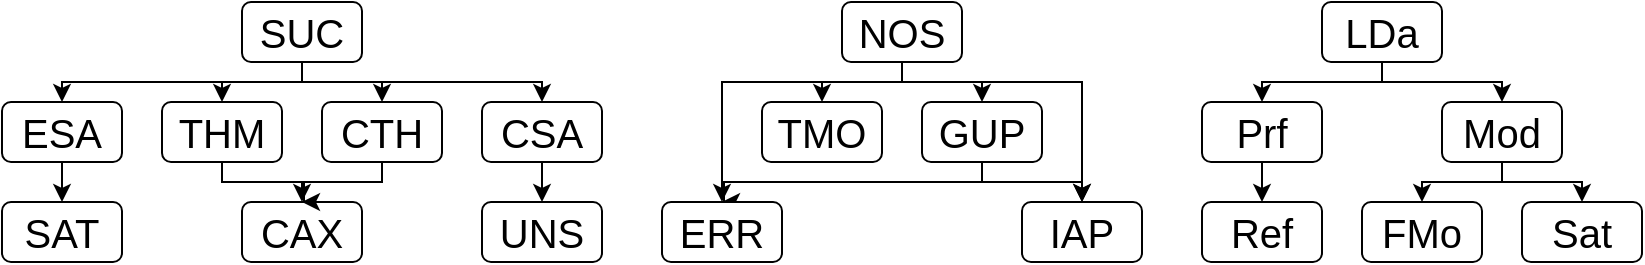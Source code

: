 <mxfile version="23.0.2" type="device">
  <diagram name="Page-1" id="wRzxH92B9691VnuoYt-X">
    <mxGraphModel dx="1114" dy="854" grid="1" gridSize="10" guides="1" tooltips="1" connect="1" arrows="1" fold="1" page="1" pageScale="1" pageWidth="1100" pageHeight="850" math="0" shadow="0">
      <root>
        <mxCell id="0" />
        <mxCell id="1" parent="0" />
        <mxCell id="VbIrvGBxKGuF73QIQbJC-100" value="" style="group" parent="1" vertex="1" connectable="0">
          <mxGeometry x="50" y="130" width="60" height="30" as="geometry" />
        </mxCell>
        <mxCell id="VbIrvGBxKGuF73QIQbJC-98" value="" style="rounded=1;whiteSpace=wrap;html=1;" parent="VbIrvGBxKGuF73QIQbJC-100" vertex="1">
          <mxGeometry width="60" height="30" as="geometry" />
        </mxCell>
        <mxCell id="VbIrvGBxKGuF73QIQbJC-99" value="&lt;font style=&quot;font-size: 20px;&quot;&gt;ESA&lt;/font&gt;" style="text;html=1;strokeColor=none;fillColor=none;align=center;verticalAlign=middle;whiteSpace=wrap;rounded=0;" parent="VbIrvGBxKGuF73QIQbJC-100" vertex="1">
          <mxGeometry width="60" height="30" as="geometry" />
        </mxCell>
        <mxCell id="VbIrvGBxKGuF73QIQbJC-108" value="" style="group" parent="1" vertex="1" connectable="0">
          <mxGeometry x="130" y="130" width="60" height="30" as="geometry" />
        </mxCell>
        <mxCell id="VbIrvGBxKGuF73QIQbJC-109" value="" style="rounded=1;whiteSpace=wrap;html=1;" parent="VbIrvGBxKGuF73QIQbJC-108" vertex="1">
          <mxGeometry width="60" height="30" as="geometry" />
        </mxCell>
        <mxCell id="VbIrvGBxKGuF73QIQbJC-110" value="&lt;font style=&quot;font-size: 20px;&quot;&gt;THM&lt;/font&gt;" style="text;html=1;strokeColor=none;fillColor=none;align=center;verticalAlign=middle;whiteSpace=wrap;rounded=0;" parent="VbIrvGBxKGuF73QIQbJC-108" vertex="1">
          <mxGeometry width="60" height="30" as="geometry" />
        </mxCell>
        <mxCell id="VbIrvGBxKGuF73QIQbJC-111" value="" style="group" parent="1" vertex="1" connectable="0">
          <mxGeometry x="50" y="180" width="60" height="30" as="geometry" />
        </mxCell>
        <mxCell id="VbIrvGBxKGuF73QIQbJC-112" value="" style="rounded=1;whiteSpace=wrap;html=1;" parent="VbIrvGBxKGuF73QIQbJC-111" vertex="1">
          <mxGeometry width="60" height="30" as="geometry" />
        </mxCell>
        <mxCell id="VbIrvGBxKGuF73QIQbJC-113" value="&lt;font style=&quot;font-size: 20px;&quot;&gt;SAT&lt;/font&gt;" style="text;html=1;strokeColor=none;fillColor=none;align=center;verticalAlign=middle;whiteSpace=wrap;rounded=0;" parent="VbIrvGBxKGuF73QIQbJC-111" vertex="1">
          <mxGeometry width="60" height="30" as="geometry" />
        </mxCell>
        <mxCell id="VbIrvGBxKGuF73QIQbJC-114" value="" style="group" parent="1" vertex="1" connectable="0">
          <mxGeometry x="170" y="180" width="60" height="30" as="geometry" />
        </mxCell>
        <mxCell id="VbIrvGBxKGuF73QIQbJC-115" value="" style="rounded=1;whiteSpace=wrap;html=1;" parent="VbIrvGBxKGuF73QIQbJC-114" vertex="1">
          <mxGeometry width="60" height="30" as="geometry" />
        </mxCell>
        <mxCell id="VbIrvGBxKGuF73QIQbJC-116" value="&lt;font style=&quot;font-size: 20px;&quot;&gt;CAX&lt;/font&gt;" style="text;html=1;strokeColor=none;fillColor=none;align=center;verticalAlign=middle;whiteSpace=wrap;rounded=0;" parent="VbIrvGBxKGuF73QIQbJC-114" vertex="1">
          <mxGeometry width="60" height="30" as="geometry" />
        </mxCell>
        <mxCell id="VbIrvGBxKGuF73QIQbJC-117" value="" style="group" parent="1" vertex="1" connectable="0">
          <mxGeometry x="210" y="130" width="60" height="30" as="geometry" />
        </mxCell>
        <mxCell id="VbIrvGBxKGuF73QIQbJC-118" value="" style="rounded=1;whiteSpace=wrap;html=1;" parent="VbIrvGBxKGuF73QIQbJC-117" vertex="1">
          <mxGeometry width="60" height="30" as="geometry" />
        </mxCell>
        <mxCell id="VbIrvGBxKGuF73QIQbJC-132" style="edgeStyle=orthogonalEdgeStyle;rounded=0;orthogonalLoop=1;jettySize=auto;html=1;exitX=0.5;exitY=1;exitDx=0;exitDy=0;" parent="VbIrvGBxKGuF73QIQbJC-117" source="VbIrvGBxKGuF73QIQbJC-119" edge="1">
          <mxGeometry relative="1" as="geometry">
            <mxPoint x="-10" y="50" as="targetPoint" />
            <Array as="points">
              <mxPoint x="30" y="40" />
              <mxPoint x="-9" y="40" />
            </Array>
          </mxGeometry>
        </mxCell>
        <mxCell id="VbIrvGBxKGuF73QIQbJC-119" value="&lt;font style=&quot;font-size: 20px;&quot;&gt;CTH&lt;/font&gt;" style="text;html=1;strokeColor=none;fillColor=none;align=center;verticalAlign=middle;whiteSpace=wrap;rounded=0;" parent="VbIrvGBxKGuF73QIQbJC-117" vertex="1">
          <mxGeometry width="60" height="30" as="geometry" />
        </mxCell>
        <mxCell id="VbIrvGBxKGuF73QIQbJC-120" value="" style="group" parent="1" vertex="1" connectable="0">
          <mxGeometry x="290" y="180" width="60" height="30" as="geometry" />
        </mxCell>
        <mxCell id="VbIrvGBxKGuF73QIQbJC-121" value="" style="rounded=1;whiteSpace=wrap;html=1;" parent="VbIrvGBxKGuF73QIQbJC-120" vertex="1">
          <mxGeometry width="60" height="30" as="geometry" />
        </mxCell>
        <mxCell id="VbIrvGBxKGuF73QIQbJC-122" value="&lt;font style=&quot;font-size: 20px;&quot;&gt;UNS&lt;/font&gt;" style="text;html=1;strokeColor=none;fillColor=none;align=center;verticalAlign=middle;whiteSpace=wrap;rounded=0;" parent="VbIrvGBxKGuF73QIQbJC-120" vertex="1">
          <mxGeometry width="60" height="30" as="geometry" />
        </mxCell>
        <mxCell id="VbIrvGBxKGuF73QIQbJC-123" value="" style="group" parent="1" vertex="1" connectable="0">
          <mxGeometry x="290" y="130" width="60" height="30" as="geometry" />
        </mxCell>
        <mxCell id="VbIrvGBxKGuF73QIQbJC-124" value="" style="rounded=1;whiteSpace=wrap;html=1;" parent="VbIrvGBxKGuF73QIQbJC-123" vertex="1">
          <mxGeometry width="60" height="30" as="geometry" />
        </mxCell>
        <mxCell id="VbIrvGBxKGuF73QIQbJC-125" value="&lt;font style=&quot;font-size: 20px;&quot;&gt;CSA&lt;/font&gt;" style="text;html=1;strokeColor=none;fillColor=none;align=center;verticalAlign=middle;whiteSpace=wrap;rounded=0;" parent="VbIrvGBxKGuF73QIQbJC-123" vertex="1">
          <mxGeometry width="60" height="30" as="geometry" />
        </mxCell>
        <mxCell id="VbIrvGBxKGuF73QIQbJC-126" style="edgeStyle=orthogonalEdgeStyle;rounded=0;orthogonalLoop=1;jettySize=auto;html=1;exitX=0.5;exitY=1;exitDx=0;exitDy=0;entryX=0.5;entryY=0;entryDx=0;entryDy=0;" parent="1" target="VbIrvGBxKGuF73QIQbJC-110" edge="1">
          <mxGeometry relative="1" as="geometry">
            <Array as="points">
              <mxPoint x="200" y="120" />
              <mxPoint x="160" y="120" />
            </Array>
            <mxPoint x="200" y="110" as="sourcePoint" />
          </mxGeometry>
        </mxCell>
        <mxCell id="VbIrvGBxKGuF73QIQbJC-128" style="edgeStyle=orthogonalEdgeStyle;rounded=0;orthogonalLoop=1;jettySize=auto;html=1;exitX=0.5;exitY=1;exitDx=0;exitDy=0;entryX=0.5;entryY=0;entryDx=0;entryDy=0;" parent="1" target="VbIrvGBxKGuF73QIQbJC-119" edge="1">
          <mxGeometry relative="1" as="geometry">
            <Array as="points">
              <mxPoint x="200" y="120" />
              <mxPoint x="240" y="120" />
            </Array>
            <mxPoint x="200" y="110" as="sourcePoint" />
          </mxGeometry>
        </mxCell>
        <mxCell id="VbIrvGBxKGuF73QIQbJC-129" style="edgeStyle=orthogonalEdgeStyle;rounded=0;orthogonalLoop=1;jettySize=auto;html=1;exitX=0.5;exitY=1;exitDx=0;exitDy=0;entryX=0.5;entryY=0;entryDx=0;entryDy=0;" parent="1" target="VbIrvGBxKGuF73QIQbJC-125" edge="1">
          <mxGeometry relative="1" as="geometry">
            <Array as="points">
              <mxPoint x="200" y="120" />
              <mxPoint x="320" y="120" />
            </Array>
            <mxPoint x="200" y="110" as="sourcePoint" />
          </mxGeometry>
        </mxCell>
        <mxCell id="VbIrvGBxKGuF73QIQbJC-130" style="edgeStyle=orthogonalEdgeStyle;rounded=0;orthogonalLoop=1;jettySize=auto;html=1;exitX=0.5;exitY=1;exitDx=0;exitDy=0;entryX=0.5;entryY=0;entryDx=0;entryDy=0;" parent="1" target="VbIrvGBxKGuF73QIQbJC-99" edge="1">
          <mxGeometry relative="1" as="geometry">
            <Array as="points">
              <mxPoint x="200" y="120" />
              <mxPoint x="80" y="120" />
            </Array>
            <mxPoint x="200" y="110" as="sourcePoint" />
          </mxGeometry>
        </mxCell>
        <mxCell id="VbIrvGBxKGuF73QIQbJC-131" style="edgeStyle=orthogonalEdgeStyle;rounded=0;orthogonalLoop=1;jettySize=auto;html=1;exitX=0.5;exitY=1;exitDx=0;exitDy=0;entryX=0.5;entryY=0;entryDx=0;entryDy=0;" parent="1" source="VbIrvGBxKGuF73QIQbJC-110" target="VbIrvGBxKGuF73QIQbJC-116" edge="1">
          <mxGeometry relative="1" as="geometry">
            <Array as="points">
              <mxPoint x="160" y="170" />
              <mxPoint x="200" y="170" />
            </Array>
          </mxGeometry>
        </mxCell>
        <mxCell id="VbIrvGBxKGuF73QIQbJC-133" style="edgeStyle=orthogonalEdgeStyle;rounded=0;orthogonalLoop=1;jettySize=auto;html=1;exitX=0.5;exitY=1;exitDx=0;exitDy=0;entryX=0.5;entryY=0;entryDx=0;entryDy=0;" parent="1" source="VbIrvGBxKGuF73QIQbJC-125" target="VbIrvGBxKGuF73QIQbJC-122" edge="1">
          <mxGeometry relative="1" as="geometry" />
        </mxCell>
        <mxCell id="VbIrvGBxKGuF73QIQbJC-134" style="edgeStyle=orthogonalEdgeStyle;rounded=0;orthogonalLoop=1;jettySize=auto;html=1;exitX=0.5;exitY=1;exitDx=0;exitDy=0;entryX=0.5;entryY=0;entryDx=0;entryDy=0;" parent="1" source="VbIrvGBxKGuF73QIQbJC-99" target="VbIrvGBxKGuF73QIQbJC-113" edge="1">
          <mxGeometry relative="1" as="geometry" />
        </mxCell>
        <mxCell id="yGMEvP6t2i3Ru4Q6ysOB-1" value="" style="group" vertex="1" connectable="0" parent="1">
          <mxGeometry x="170" y="80" width="60" height="30" as="geometry" />
        </mxCell>
        <mxCell id="yGMEvP6t2i3Ru4Q6ysOB-2" value="" style="rounded=1;whiteSpace=wrap;html=1;" vertex="1" parent="yGMEvP6t2i3Ru4Q6ysOB-1">
          <mxGeometry width="60" height="30" as="geometry" />
        </mxCell>
        <mxCell id="yGMEvP6t2i3Ru4Q6ysOB-3" value="&lt;font style=&quot;font-size: 20px;&quot;&gt;SUC&lt;/font&gt;" style="text;html=1;strokeColor=none;fillColor=none;align=center;verticalAlign=middle;whiteSpace=wrap;rounded=0;" vertex="1" parent="yGMEvP6t2i3Ru4Q6ysOB-1">
          <mxGeometry width="60" height="30" as="geometry" />
        </mxCell>
        <mxCell id="yGMEvP6t2i3Ru4Q6ysOB-4" value="" style="group" vertex="1" connectable="0" parent="1">
          <mxGeometry x="470" y="80" width="60" height="30" as="geometry" />
        </mxCell>
        <mxCell id="yGMEvP6t2i3Ru4Q6ysOB-5" value="" style="rounded=1;whiteSpace=wrap;html=1;" vertex="1" parent="yGMEvP6t2i3Ru4Q6ysOB-4">
          <mxGeometry width="60" height="30" as="geometry" />
        </mxCell>
        <mxCell id="yGMEvP6t2i3Ru4Q6ysOB-6" value="&lt;font style=&quot;font-size: 20px;&quot;&gt;NOS&lt;/font&gt;" style="text;html=1;strokeColor=none;fillColor=none;align=center;verticalAlign=middle;whiteSpace=wrap;rounded=0;" vertex="1" parent="yGMEvP6t2i3Ru4Q6ysOB-4">
          <mxGeometry width="60" height="30" as="geometry" />
        </mxCell>
        <mxCell id="yGMEvP6t2i3Ru4Q6ysOB-13" value="" style="group" vertex="1" connectable="0" parent="1">
          <mxGeometry x="560" y="180" width="60" height="30" as="geometry" />
        </mxCell>
        <mxCell id="yGMEvP6t2i3Ru4Q6ysOB-14" value="" style="rounded=1;whiteSpace=wrap;html=1;" vertex="1" parent="yGMEvP6t2i3Ru4Q6ysOB-13">
          <mxGeometry width="60" height="30" as="geometry" />
        </mxCell>
        <mxCell id="yGMEvP6t2i3Ru4Q6ysOB-15" value="&lt;font style=&quot;font-size: 20px;&quot;&gt;IAP&lt;/font&gt;" style="text;html=1;strokeColor=none;fillColor=none;align=center;verticalAlign=middle;whiteSpace=wrap;rounded=0;" vertex="1" parent="yGMEvP6t2i3Ru4Q6ysOB-13">
          <mxGeometry width="60" height="30" as="geometry" />
        </mxCell>
        <mxCell id="yGMEvP6t2i3Ru4Q6ysOB-16" value="" style="group" vertex="1" connectable="0" parent="1">
          <mxGeometry x="510" y="130" width="60" height="30" as="geometry" />
        </mxCell>
        <mxCell id="yGMEvP6t2i3Ru4Q6ysOB-17" value="" style="rounded=1;whiteSpace=wrap;html=1;" vertex="1" parent="yGMEvP6t2i3Ru4Q6ysOB-16">
          <mxGeometry width="60" height="30" as="geometry" />
        </mxCell>
        <mxCell id="yGMEvP6t2i3Ru4Q6ysOB-31" style="edgeStyle=orthogonalEdgeStyle;rounded=0;orthogonalLoop=1;jettySize=auto;html=1;exitX=0.5;exitY=1;exitDx=0;exitDy=0;" edge="1" parent="yGMEvP6t2i3Ru4Q6ysOB-16" source="yGMEvP6t2i3Ru4Q6ysOB-18">
          <mxGeometry relative="1" as="geometry">
            <mxPoint x="-100" y="50" as="targetPoint" />
            <Array as="points">
              <mxPoint x="30" y="40" />
              <mxPoint x="-99" y="40" />
            </Array>
          </mxGeometry>
        </mxCell>
        <mxCell id="yGMEvP6t2i3Ru4Q6ysOB-18" value="&lt;font style=&quot;font-size: 20px;&quot;&gt;GUP&lt;/font&gt;" style="text;html=1;strokeColor=none;fillColor=none;align=center;verticalAlign=middle;whiteSpace=wrap;rounded=0;" vertex="1" parent="yGMEvP6t2i3Ru4Q6ysOB-16">
          <mxGeometry width="60" height="30" as="geometry" />
        </mxCell>
        <mxCell id="yGMEvP6t2i3Ru4Q6ysOB-19" value="" style="group" vertex="1" connectable="0" parent="1">
          <mxGeometry x="380" y="180" width="60" height="30" as="geometry" />
        </mxCell>
        <mxCell id="yGMEvP6t2i3Ru4Q6ysOB-20" value="" style="rounded=1;whiteSpace=wrap;html=1;" vertex="1" parent="yGMEvP6t2i3Ru4Q6ysOB-19">
          <mxGeometry width="60" height="30" as="geometry" />
        </mxCell>
        <mxCell id="yGMEvP6t2i3Ru4Q6ysOB-21" value="&lt;font style=&quot;font-size: 20px;&quot;&gt;ERR&lt;/font&gt;" style="text;html=1;strokeColor=none;fillColor=none;align=center;verticalAlign=middle;whiteSpace=wrap;rounded=0;" vertex="1" parent="yGMEvP6t2i3Ru4Q6ysOB-19">
          <mxGeometry width="60" height="30" as="geometry" />
        </mxCell>
        <mxCell id="yGMEvP6t2i3Ru4Q6ysOB-22" value="" style="group" vertex="1" connectable="0" parent="1">
          <mxGeometry x="430" y="130" width="60" height="30" as="geometry" />
        </mxCell>
        <mxCell id="yGMEvP6t2i3Ru4Q6ysOB-23" value="" style="rounded=1;whiteSpace=wrap;html=1;" vertex="1" parent="yGMEvP6t2i3Ru4Q6ysOB-22">
          <mxGeometry width="60" height="30" as="geometry" />
        </mxCell>
        <mxCell id="yGMEvP6t2i3Ru4Q6ysOB-24" value="&lt;font style=&quot;font-size: 20px;&quot;&gt;TMO&lt;/font&gt;" style="text;html=1;strokeColor=none;fillColor=none;align=center;verticalAlign=middle;whiteSpace=wrap;rounded=0;" vertex="1" parent="yGMEvP6t2i3Ru4Q6ysOB-22">
          <mxGeometry width="60" height="30" as="geometry" />
        </mxCell>
        <mxCell id="yGMEvP6t2i3Ru4Q6ysOB-25" style="edgeStyle=orthogonalEdgeStyle;rounded=0;orthogonalLoop=1;jettySize=auto;html=1;exitX=0.5;exitY=1;exitDx=0;exitDy=0;entryX=0.5;entryY=0;entryDx=0;entryDy=0;" edge="1" parent="1" source="yGMEvP6t2i3Ru4Q6ysOB-6" target="yGMEvP6t2i3Ru4Q6ysOB-24">
          <mxGeometry relative="1" as="geometry">
            <Array as="points">
              <mxPoint x="500" y="120" />
              <mxPoint x="460" y="120" />
            </Array>
          </mxGeometry>
        </mxCell>
        <mxCell id="yGMEvP6t2i3Ru4Q6ysOB-26" style="edgeStyle=orthogonalEdgeStyle;rounded=0;orthogonalLoop=1;jettySize=auto;html=1;exitX=0.5;exitY=1;exitDx=0;exitDy=0;entryX=0.5;entryY=0;entryDx=0;entryDy=0;" edge="1" parent="1" source="yGMEvP6t2i3Ru4Q6ysOB-6" target="yGMEvP6t2i3Ru4Q6ysOB-18">
          <mxGeometry relative="1" as="geometry">
            <Array as="points">
              <mxPoint x="500" y="120" />
              <mxPoint x="540" y="120" />
            </Array>
          </mxGeometry>
        </mxCell>
        <mxCell id="yGMEvP6t2i3Ru4Q6ysOB-27" style="edgeStyle=orthogonalEdgeStyle;rounded=0;orthogonalLoop=1;jettySize=auto;html=1;exitX=0.5;exitY=1;exitDx=0;exitDy=0;entryX=0.5;entryY=0;entryDx=0;entryDy=0;" edge="1" parent="1" source="yGMEvP6t2i3Ru4Q6ysOB-6" target="yGMEvP6t2i3Ru4Q6ysOB-15">
          <mxGeometry relative="1" as="geometry">
            <Array as="points">
              <mxPoint x="500" y="120" />
              <mxPoint x="590" y="120" />
            </Array>
          </mxGeometry>
        </mxCell>
        <mxCell id="yGMEvP6t2i3Ru4Q6ysOB-28" style="edgeStyle=orthogonalEdgeStyle;rounded=0;orthogonalLoop=1;jettySize=auto;html=1;exitX=0.5;exitY=1;exitDx=0;exitDy=0;entryX=0.5;entryY=0;entryDx=0;entryDy=0;" edge="1" parent="1" source="yGMEvP6t2i3Ru4Q6ysOB-6" target="yGMEvP6t2i3Ru4Q6ysOB-21">
          <mxGeometry relative="1" as="geometry">
            <Array as="points">
              <mxPoint x="500" y="120" />
              <mxPoint x="410" y="120" />
            </Array>
          </mxGeometry>
        </mxCell>
        <mxCell id="yGMEvP6t2i3Ru4Q6ysOB-30" style="edgeStyle=orthogonalEdgeStyle;rounded=0;orthogonalLoop=1;jettySize=auto;html=1;exitX=0.5;exitY=1;exitDx=0;exitDy=0;entryX=0.5;entryY=0;entryDx=0;entryDy=0;" edge="1" parent="1" source="yGMEvP6t2i3Ru4Q6ysOB-18" target="yGMEvP6t2i3Ru4Q6ysOB-15">
          <mxGeometry relative="1" as="geometry">
            <Array as="points">
              <mxPoint x="540" y="170" />
              <mxPoint x="590" y="170" />
            </Array>
          </mxGeometry>
        </mxCell>
        <mxCell id="yGMEvP6t2i3Ru4Q6ysOB-32" value="" style="group" vertex="1" connectable="0" parent="1">
          <mxGeometry x="650" y="130" width="60" height="30" as="geometry" />
        </mxCell>
        <mxCell id="yGMEvP6t2i3Ru4Q6ysOB-33" value="" style="rounded=1;whiteSpace=wrap;html=1;" vertex="1" parent="yGMEvP6t2i3Ru4Q6ysOB-32">
          <mxGeometry width="60" height="30" as="geometry" />
        </mxCell>
        <mxCell id="yGMEvP6t2i3Ru4Q6ysOB-34" value="&lt;font style=&quot;font-size: 20px;&quot;&gt;Prf&lt;/font&gt;" style="text;html=1;strokeColor=none;fillColor=none;align=center;verticalAlign=middle;whiteSpace=wrap;rounded=0;" vertex="1" parent="yGMEvP6t2i3Ru4Q6ysOB-32">
          <mxGeometry width="60" height="30" as="geometry" />
        </mxCell>
        <mxCell id="yGMEvP6t2i3Ru4Q6ysOB-56" value="" style="group" vertex="1" connectable="0" parent="1">
          <mxGeometry x="710" y="80" width="60" height="30" as="geometry" />
        </mxCell>
        <mxCell id="yGMEvP6t2i3Ru4Q6ysOB-57" value="" style="rounded=1;whiteSpace=wrap;html=1;" vertex="1" parent="yGMEvP6t2i3Ru4Q6ysOB-56">
          <mxGeometry width="60" height="30" as="geometry" />
        </mxCell>
        <mxCell id="yGMEvP6t2i3Ru4Q6ysOB-58" value="&lt;font style=&quot;font-size: 20px;&quot;&gt;LDa&lt;/font&gt;" style="text;html=1;strokeColor=none;fillColor=none;align=center;verticalAlign=middle;whiteSpace=wrap;rounded=0;" vertex="1" parent="yGMEvP6t2i3Ru4Q6ysOB-56">
          <mxGeometry width="60" height="30" as="geometry" />
        </mxCell>
        <mxCell id="yGMEvP6t2i3Ru4Q6ysOB-59" value="" style="group" vertex="1" connectable="0" parent="1">
          <mxGeometry x="810" y="180" width="60" height="30" as="geometry" />
        </mxCell>
        <mxCell id="yGMEvP6t2i3Ru4Q6ysOB-60" value="" style="rounded=1;whiteSpace=wrap;html=1;" vertex="1" parent="yGMEvP6t2i3Ru4Q6ysOB-59">
          <mxGeometry width="60" height="30" as="geometry" />
        </mxCell>
        <mxCell id="yGMEvP6t2i3Ru4Q6ysOB-61" value="&lt;font style=&quot;font-size: 20px;&quot;&gt;Sat&lt;/font&gt;" style="text;html=1;strokeColor=none;fillColor=none;align=center;verticalAlign=middle;whiteSpace=wrap;rounded=0;" vertex="1" parent="yGMEvP6t2i3Ru4Q6ysOB-59">
          <mxGeometry width="60" height="30" as="geometry" />
        </mxCell>
        <mxCell id="yGMEvP6t2i3Ru4Q6ysOB-62" value="" style="group" vertex="1" connectable="0" parent="1">
          <mxGeometry x="730" y="180" width="60" height="30" as="geometry" />
        </mxCell>
        <mxCell id="yGMEvP6t2i3Ru4Q6ysOB-63" value="" style="rounded=1;whiteSpace=wrap;html=1;" vertex="1" parent="yGMEvP6t2i3Ru4Q6ysOB-62">
          <mxGeometry width="60" height="30" as="geometry" />
        </mxCell>
        <mxCell id="yGMEvP6t2i3Ru4Q6ysOB-64" value="&lt;font style=&quot;font-size: 20px;&quot;&gt;FMo&lt;/font&gt;" style="text;html=1;strokeColor=none;fillColor=none;align=center;verticalAlign=middle;whiteSpace=wrap;rounded=0;" vertex="1" parent="yGMEvP6t2i3Ru4Q6ysOB-62">
          <mxGeometry width="60" height="30" as="geometry" />
        </mxCell>
        <mxCell id="yGMEvP6t2i3Ru4Q6ysOB-65" value="" style="group" vertex="1" connectable="0" parent="1">
          <mxGeometry x="650" y="180" width="60" height="30" as="geometry" />
        </mxCell>
        <mxCell id="yGMEvP6t2i3Ru4Q6ysOB-66" value="" style="rounded=1;whiteSpace=wrap;html=1;" vertex="1" parent="yGMEvP6t2i3Ru4Q6ysOB-65">
          <mxGeometry width="60" height="30" as="geometry" />
        </mxCell>
        <mxCell id="yGMEvP6t2i3Ru4Q6ysOB-67" value="&lt;font style=&quot;font-size: 20px;&quot;&gt;Ref&lt;/font&gt;" style="text;html=1;strokeColor=none;fillColor=none;align=center;verticalAlign=middle;whiteSpace=wrap;rounded=0;" vertex="1" parent="yGMEvP6t2i3Ru4Q6ysOB-65">
          <mxGeometry width="60" height="30" as="geometry" />
        </mxCell>
        <mxCell id="yGMEvP6t2i3Ru4Q6ysOB-74" value="" style="group" vertex="1" connectable="0" parent="1">
          <mxGeometry x="770" y="130" width="60" height="30" as="geometry" />
        </mxCell>
        <mxCell id="yGMEvP6t2i3Ru4Q6ysOB-75" value="" style="rounded=1;whiteSpace=wrap;html=1;" vertex="1" parent="yGMEvP6t2i3Ru4Q6ysOB-74">
          <mxGeometry width="60" height="30" as="geometry" />
        </mxCell>
        <mxCell id="yGMEvP6t2i3Ru4Q6ysOB-76" value="&lt;font style=&quot;font-size: 20px;&quot;&gt;Mod&lt;/font&gt;" style="text;html=1;strokeColor=none;fillColor=none;align=center;verticalAlign=middle;whiteSpace=wrap;rounded=0;" vertex="1" parent="yGMEvP6t2i3Ru4Q6ysOB-74">
          <mxGeometry width="60" height="30" as="geometry" />
        </mxCell>
        <mxCell id="yGMEvP6t2i3Ru4Q6ysOB-77" style="edgeStyle=orthogonalEdgeStyle;rounded=0;orthogonalLoop=1;jettySize=auto;html=1;exitX=0.5;exitY=1;exitDx=0;exitDy=0;entryX=0.5;entryY=0;entryDx=0;entryDy=0;" edge="1" parent="1" source="yGMEvP6t2i3Ru4Q6ysOB-58" target="yGMEvP6t2i3Ru4Q6ysOB-34">
          <mxGeometry relative="1" as="geometry">
            <Array as="points">
              <mxPoint x="740" y="120" />
              <mxPoint x="680" y="120" />
            </Array>
          </mxGeometry>
        </mxCell>
        <mxCell id="yGMEvP6t2i3Ru4Q6ysOB-78" style="edgeStyle=orthogonalEdgeStyle;rounded=0;orthogonalLoop=1;jettySize=auto;html=1;exitX=0.5;exitY=1;exitDx=0;exitDy=0;entryX=0.5;entryY=0;entryDx=0;entryDy=0;" edge="1" parent="1" source="yGMEvP6t2i3Ru4Q6ysOB-58" target="yGMEvP6t2i3Ru4Q6ysOB-76">
          <mxGeometry relative="1" as="geometry">
            <Array as="points">
              <mxPoint x="740" y="120" />
              <mxPoint x="800" y="120" />
            </Array>
          </mxGeometry>
        </mxCell>
        <mxCell id="yGMEvP6t2i3Ru4Q6ysOB-79" style="edgeStyle=orthogonalEdgeStyle;rounded=0;orthogonalLoop=1;jettySize=auto;html=1;exitX=0.5;exitY=1;exitDx=0;exitDy=0;entryX=0.5;entryY=0;entryDx=0;entryDy=0;" edge="1" parent="1" source="yGMEvP6t2i3Ru4Q6ysOB-34" target="yGMEvP6t2i3Ru4Q6ysOB-67">
          <mxGeometry relative="1" as="geometry" />
        </mxCell>
        <mxCell id="yGMEvP6t2i3Ru4Q6ysOB-80" style="edgeStyle=orthogonalEdgeStyle;rounded=0;orthogonalLoop=1;jettySize=auto;html=1;exitX=0.5;exitY=1;exitDx=0;exitDy=0;entryX=0.5;entryY=0;entryDx=0;entryDy=0;" edge="1" parent="1" source="yGMEvP6t2i3Ru4Q6ysOB-76" target="yGMEvP6t2i3Ru4Q6ysOB-64">
          <mxGeometry relative="1" as="geometry">
            <Array as="points">
              <mxPoint x="800" y="170" />
              <mxPoint x="760" y="170" />
            </Array>
          </mxGeometry>
        </mxCell>
        <mxCell id="yGMEvP6t2i3Ru4Q6ysOB-81" style="edgeStyle=orthogonalEdgeStyle;rounded=0;orthogonalLoop=1;jettySize=auto;html=1;exitX=0.5;exitY=1;exitDx=0;exitDy=0;entryX=0.5;entryY=0;entryDx=0;entryDy=0;" edge="1" parent="1" source="yGMEvP6t2i3Ru4Q6ysOB-76" target="yGMEvP6t2i3Ru4Q6ysOB-61">
          <mxGeometry relative="1" as="geometry">
            <Array as="points">
              <mxPoint x="800" y="170" />
              <mxPoint x="840" y="170" />
            </Array>
          </mxGeometry>
        </mxCell>
      </root>
    </mxGraphModel>
  </diagram>
</mxfile>
